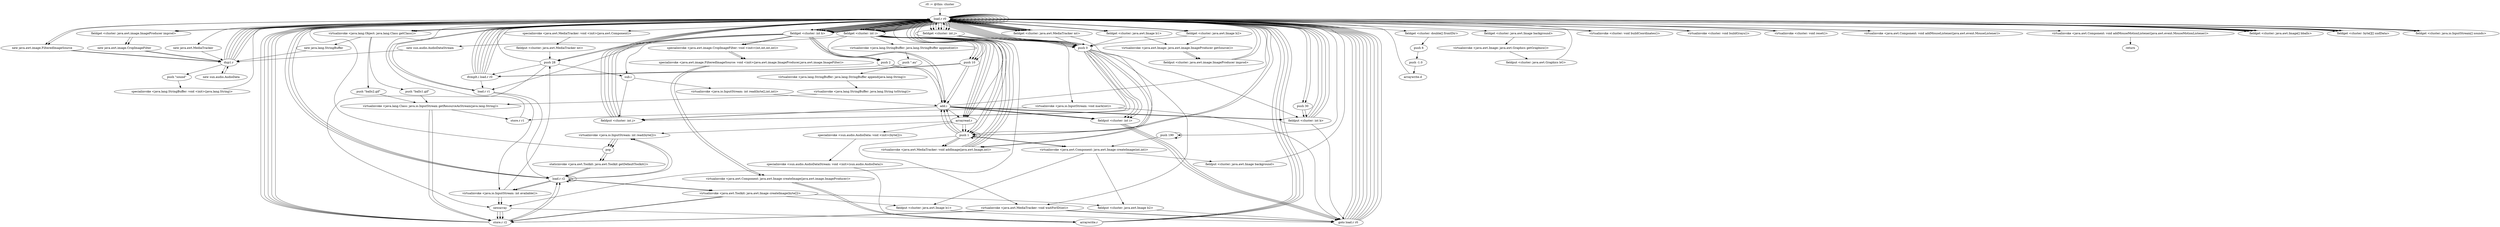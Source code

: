 digraph "" {
    "r0 := @this: cluster"
    "load.r r0"
    "r0 := @this: cluster"->"load.r r0";
    "new java.awt.MediaTracker"
    "load.r r0"->"new java.awt.MediaTracker";
    "dup1.r"
    "new java.awt.MediaTracker"->"dup1.r";
    "dup1.r"->"load.r r0";
    "specialinvoke <java.awt.MediaTracker: void <init>(java.awt.Component)>"
    "load.r r0"->"specialinvoke <java.awt.MediaTracker: void <init>(java.awt.Component)>";
    "fieldput <cluster: java.awt.MediaTracker mt>"
    "specialinvoke <java.awt.MediaTracker: void <init>(java.awt.Component)>"->"fieldput <cluster: java.awt.MediaTracker mt>";
    "push 28"
    "fieldput <cluster: java.awt.MediaTracker mt>"->"push 28";
    "newarray"
    "push 28"->"newarray";
    "store.r r2"
    "newarray"->"store.r r2";
    "store.r r2"->"load.r r0";
    "push 0"
    "load.r r0"->"push 0";
    "fieldput <cluster: int i>"
    "push 0"->"fieldput <cluster: int i>";
    "goto load.r r0"
    "fieldput <cluster: int i>"->"goto load.r r0";
    "goto load.r r0"->"load.r r0";
    "fieldget <cluster: int i>"
    "load.r r0"->"fieldget <cluster: int i>";
    "push 2"
    "fieldget <cluster: int i>"->"push 2";
    "ifcmplt.i load.r r0"
    "push 2"->"ifcmplt.i load.r r0";
    "ifcmplt.i load.r r0"->"load.r r0";
    "virtualinvoke <java.lang.Object: java.lang.Class getClass()>"
    "load.r r0"->"virtualinvoke <java.lang.Object: java.lang.Class getClass()>";
    "push \"balls1.gif\""
    "virtualinvoke <java.lang.Object: java.lang.Class getClass()>"->"push \"balls1.gif\"";
    "virtualinvoke <java.lang.Class: java.io.InputStream getResourceAsStream(java.lang.String)>"
    "push \"balls1.gif\""->"virtualinvoke <java.lang.Class: java.io.InputStream getResourceAsStream(java.lang.String)>";
    "virtualinvoke <java.lang.Class: java.io.InputStream getResourceAsStream(java.lang.String)>"->"store.r r2";
    "store.r r2"->"load.r r0";
    "load.r r2"
    "load.r r0"->"load.r r2";
    "load.r r2"->"load.r r2";
    "virtualinvoke <java.io.InputStream: int available()>"
    "load.r r2"->"virtualinvoke <java.io.InputStream: int available()>";
    "virtualinvoke <java.io.InputStream: int available()>"->"newarray";
    "newarray"->"store.r r2";
    "store.r r2"->"load.r r2";
    "virtualinvoke <java.io.InputStream: int read(byte[])>"
    "load.r r2"->"virtualinvoke <java.io.InputStream: int read(byte[])>";
    "pop"
    "virtualinvoke <java.io.InputStream: int read(byte[])>"->"pop";
    "staticinvoke <java.awt.Toolkit: java.awt.Toolkit getDefaultToolkit()>"
    "pop"->"staticinvoke <java.awt.Toolkit: java.awt.Toolkit getDefaultToolkit()>";
    "staticinvoke <java.awt.Toolkit: java.awt.Toolkit getDefaultToolkit()>"->"load.r r2";
    "virtualinvoke <java.awt.Toolkit: java.awt.Image createImage(byte[])>"
    "load.r r2"->"virtualinvoke <java.awt.Toolkit: java.awt.Image createImage(byte[])>";
    "fieldput <cluster: java.awt.Image b1>"
    "virtualinvoke <java.awt.Toolkit: java.awt.Image createImage(byte[])>"->"fieldput <cluster: java.awt.Image b1>";
    "fieldput <cluster: java.awt.Image b1>"->"goto load.r r0";
    "goto load.r r0"->"load.r r0";
    "fieldget <cluster: java.awt.MediaTracker mt>"
    "load.r r0"->"fieldget <cluster: java.awt.MediaTracker mt>";
    "fieldget <cluster: java.awt.MediaTracker mt>"->"load.r r0";
    "fieldget <cluster: java.awt.Image b1>"
    "load.r r0"->"fieldget <cluster: java.awt.Image b1>";
    "fieldget <cluster: java.awt.Image b1>"->"push 0";
    "virtualinvoke <java.awt.MediaTracker: void addImage(java.awt.Image,int)>"
    "push 0"->"virtualinvoke <java.awt.MediaTracker: void addImage(java.awt.Image,int)>";
    "virtualinvoke <java.awt.MediaTracker: void addImage(java.awt.Image,int)>"->"load.r r0";
    "load.r r0"->"virtualinvoke <java.lang.Object: java.lang.Class getClass()>";
    "push \"balls2.gif\""
    "virtualinvoke <java.lang.Object: java.lang.Class getClass()>"->"push \"balls2.gif\"";
    "push \"balls2.gif\""->"virtualinvoke <java.lang.Class: java.io.InputStream getResourceAsStream(java.lang.String)>";
    "virtualinvoke <java.lang.Class: java.io.InputStream getResourceAsStream(java.lang.String)>"->"store.r r2";
    "store.r r2"->"load.r r0";
    "load.r r0"->"load.r r2";
    "load.r r2"->"load.r r2";
    "load.r r2"->"virtualinvoke <java.io.InputStream: int available()>";
    "virtualinvoke <java.io.InputStream: int available()>"->"newarray";
    "newarray"->"store.r r2";
    "store.r r2"->"load.r r2";
    "load.r r2"->"virtualinvoke <java.io.InputStream: int read(byte[])>";
    "virtualinvoke <java.io.InputStream: int read(byte[])>"->"pop";
    "pop"->"staticinvoke <java.awt.Toolkit: java.awt.Toolkit getDefaultToolkit()>";
    "staticinvoke <java.awt.Toolkit: java.awt.Toolkit getDefaultToolkit()>"->"load.r r2";
    "load.r r2"->"virtualinvoke <java.awt.Toolkit: java.awt.Image createImage(byte[])>";
    "fieldput <cluster: java.awt.Image b2>"
    "virtualinvoke <java.awt.Toolkit: java.awt.Image createImage(byte[])>"->"fieldput <cluster: java.awt.Image b2>";
    "fieldput <cluster: java.awt.Image b2>"->"goto load.r r0";
    "goto load.r r0"->"load.r r0";
    "load.r r0"->"fieldget <cluster: java.awt.MediaTracker mt>";
    "fieldget <cluster: java.awt.MediaTracker mt>"->"load.r r0";
    "fieldget <cluster: java.awt.Image b2>"
    "load.r r0"->"fieldget <cluster: java.awt.Image b2>";
    "fieldget <cluster: java.awt.Image b2>"->"push 0";
    "push 0"->"virtualinvoke <java.awt.MediaTracker: void addImage(java.awt.Image,int)>";
    "virtualinvoke <java.awt.MediaTracker: void addImage(java.awt.Image,int)>"->"load.r r0";
    "load.r r0"->"fieldget <cluster: java.awt.MediaTracker mt>";
    "fieldget <cluster: java.awt.MediaTracker mt>"->"push 0";
    "virtualinvoke <java.awt.MediaTracker: void waitForID(int)>"
    "push 0"->"virtualinvoke <java.awt.MediaTracker: void waitForID(int)>";
    "virtualinvoke <java.awt.MediaTracker: void waitForID(int)>"->"goto load.r r0";
    "goto load.r r0"->"load.r r0";
    "load.r r0"->"load.r r0";
    "load.r r0"->"fieldget <cluster: java.awt.Image b1>";
    "virtualinvoke <java.awt.Image: java.awt.image.ImageProducer getSource()>"
    "fieldget <cluster: java.awt.Image b1>"->"virtualinvoke <java.awt.Image: java.awt.image.ImageProducer getSource()>";
    "fieldput <cluster: java.awt.image.ImageProducer improd>"
    "virtualinvoke <java.awt.Image: java.awt.image.ImageProducer getSource()>"->"fieldput <cluster: java.awt.image.ImageProducer improd>";
    "fieldput <cluster: java.awt.image.ImageProducer improd>"->"load.r r0";
    "load.r r0"->"push 0";
    "fieldput <cluster: int j>"
    "push 0"->"fieldput <cluster: int j>";
    "fieldput <cluster: int j>"->"load.r r0";
    "push 30"
    "load.r r0"->"push 30";
    "fieldput <cluster: int k>"
    "push 30"->"fieldput <cluster: int k>";
    "fieldput <cluster: int k>"->"load.r r0";
    "load.r r0"->"push 0";
    "push 0"->"fieldput <cluster: int i>";
    "fieldput <cluster: int i>"->"goto load.r r0";
    "goto load.r r0"->"load.r r0";
    "load.r r0"->"fieldget <cluster: int i>";
    "push 10"
    "fieldget <cluster: int i>"->"push 10";
    "push 10"->"ifcmplt.i load.r r0";
    "ifcmplt.i load.r r0"->"load.r r0";
    "load.r r0"->"load.r r0";
    "load.r r0"->"fieldget <cluster: java.awt.Image b2>";
    "fieldget <cluster: java.awt.Image b2>"->"virtualinvoke <java.awt.Image: java.awt.image.ImageProducer getSource()>";
    "virtualinvoke <java.awt.Image: java.awt.image.ImageProducer getSource()>"->"fieldput <cluster: java.awt.image.ImageProducer improd>";
    "fieldput <cluster: java.awt.image.ImageProducer improd>"->"load.r r0";
    "load.r r0"->"push 0";
    "push 0"->"fieldput <cluster: int j>";
    "fieldput <cluster: int j>"->"load.r r0";
    "load.r r0"->"push 30";
    "push 30"->"fieldput <cluster: int k>";
    "fieldput <cluster: int k>"->"load.r r0";
    "load.r r0"->"push 0";
    "push 0"->"fieldput <cluster: int i>";
    "fieldput <cluster: int i>"->"goto load.r r0";
    "goto load.r r0"->"load.r r0";
    "load.r r0"->"fieldget <cluster: int i>";
    "fieldget <cluster: int i>"->"push 10";
    "push 10"->"ifcmplt.i load.r r0";
    "ifcmplt.i load.r r0"->"load.r r0";
    "load.r r0"->"fieldget <cluster: java.awt.MediaTracker mt>";
    "push 1"
    "fieldget <cluster: java.awt.MediaTracker mt>"->"push 1";
    "push 1"->"virtualinvoke <java.awt.MediaTracker: void waitForID(int)>";
    "virtualinvoke <java.awt.MediaTracker: void waitForID(int)>"->"goto load.r r0";
    "goto load.r r0"->"load.r r0";
    "fieldget <cluster: double[] frontDir>"
    "load.r r0"->"fieldget <cluster: double[] frontDir>";
    "push 6"
    "fieldget <cluster: double[] frontDir>"->"push 6";
    "push -1.0"
    "push 6"->"push -1.0";
    "arraywrite.d"
    "push -1.0"->"arraywrite.d";
    "arraywrite.d"->"load.r r0";
    "load.r r0"->"load.r r0";
    "push 190"
    "load.r r0"->"push 190";
    "push 190"->"push 190";
    "virtualinvoke <java.awt.Component: java.awt.Image createImage(int,int)>"
    "push 190"->"virtualinvoke <java.awt.Component: java.awt.Image createImage(int,int)>";
    "fieldput <cluster: java.awt.Image background>"
    "virtualinvoke <java.awt.Component: java.awt.Image createImage(int,int)>"->"fieldput <cluster: java.awt.Image background>";
    "fieldput <cluster: java.awt.Image background>"->"load.r r0";
    "load.r r0"->"load.r r0";
    "fieldget <cluster: java.awt.Image background>"
    "load.r r0"->"fieldget <cluster: java.awt.Image background>";
    "virtualinvoke <java.awt.Image: java.awt.Graphics getGraphics()>"
    "fieldget <cluster: java.awt.Image background>"->"virtualinvoke <java.awt.Image: java.awt.Graphics getGraphics()>";
    "fieldput <cluster: java.awt.Graphics bG>"
    "virtualinvoke <java.awt.Image: java.awt.Graphics getGraphics()>"->"fieldput <cluster: java.awt.Graphics bG>";
    "fieldput <cluster: java.awt.Graphics bG>"->"load.r r0";
    "virtualinvoke <cluster: void buildCoordinates()>"
    "load.r r0"->"virtualinvoke <cluster: void buildCoordinates()>";
    "virtualinvoke <cluster: void buildCoordinates()>"->"load.r r0";
    "virtualinvoke <cluster: void buildGrays()>"
    "load.r r0"->"virtualinvoke <cluster: void buildGrays()>";
    "virtualinvoke <cluster: void buildGrays()>"->"load.r r0";
    "virtualinvoke <cluster: void reset()>"
    "load.r r0"->"virtualinvoke <cluster: void reset()>";
    "virtualinvoke <cluster: void reset()>"->"load.r r0";
    "load.r r0"->"load.r r0";
    "virtualinvoke <java.awt.Component: void addMouseListener(java.awt.event.MouseListener)>"
    "load.r r0"->"virtualinvoke <java.awt.Component: void addMouseListener(java.awt.event.MouseListener)>";
    "virtualinvoke <java.awt.Component: void addMouseListener(java.awt.event.MouseListener)>"->"load.r r0";
    "load.r r0"->"load.r r0";
    "virtualinvoke <java.awt.Component: void addMouseMotionListener(java.awt.event.MouseMotionListener)>"
    "load.r r0"->"virtualinvoke <java.awt.Component: void addMouseMotionListener(java.awt.event.MouseMotionListener)>";
    "return"
    "virtualinvoke <java.awt.Component: void addMouseMotionListener(java.awt.event.MouseMotionListener)>"->"return";
    "virtualinvoke <java.awt.MediaTracker: void waitForID(int)>"->"store.r r2";
    "ifcmplt.i load.r r0"->"load.r r0";
    "fieldget <cluster: java.awt.Image[] bballs>"
    "load.r r0"->"fieldget <cluster: java.awt.Image[] bballs>";
    "fieldget <cluster: java.awt.Image[] bballs>"->"load.r r0";
    "load.r r0"->"fieldget <cluster: int i>";
    "fieldget <cluster: int i>"->"push 10";
    "add.i"
    "push 10"->"add.i";
    "add.i"->"load.r r0";
    "new java.awt.image.FilteredImageSource"
    "load.r r0"->"new java.awt.image.FilteredImageSource";
    "new java.awt.image.FilteredImageSource"->"dup1.r";
    "dup1.r"->"load.r r0";
    "fieldget <cluster: java.awt.image.ImageProducer improd>"
    "load.r r0"->"fieldget <cluster: java.awt.image.ImageProducer improd>";
    "new java.awt.image.CropImageFilter"
    "fieldget <cluster: java.awt.image.ImageProducer improd>"->"new java.awt.image.CropImageFilter";
    "new java.awt.image.CropImageFilter"->"dup1.r";
    "dup1.r"->"load.r r0";
    "fieldget <cluster: int j>"
    "load.r r0"->"fieldget <cluster: int j>";
    "fieldget <cluster: int j>"->"push 0";
    "push 0"->"load.r r0";
    "fieldget <cluster: int k>"
    "load.r r0"->"fieldget <cluster: int k>";
    "fieldget <cluster: int k>"->"load.r r0";
    "load.r r0"->"fieldget <cluster: int k>";
    "specialinvoke <java.awt.image.CropImageFilter: void <init>(int,int,int,int)>"
    "fieldget <cluster: int k>"->"specialinvoke <java.awt.image.CropImageFilter: void <init>(int,int,int,int)>";
    "specialinvoke <java.awt.image.FilteredImageSource: void <init>(java.awt.image.ImageProducer,java.awt.image.ImageFilter)>"
    "specialinvoke <java.awt.image.CropImageFilter: void <init>(int,int,int,int)>"->"specialinvoke <java.awt.image.FilteredImageSource: void <init>(java.awt.image.ImageProducer,java.awt.image.ImageFilter)>";
    "virtualinvoke <java.awt.Component: java.awt.Image createImage(java.awt.image.ImageProducer)>"
    "specialinvoke <java.awt.image.FilteredImageSource: void <init>(java.awt.image.ImageProducer,java.awt.image.ImageFilter)>"->"virtualinvoke <java.awt.Component: java.awt.Image createImage(java.awt.image.ImageProducer)>";
    "arraywrite.r"
    "virtualinvoke <java.awt.Component: java.awt.Image createImage(java.awt.image.ImageProducer)>"->"arraywrite.r";
    "arraywrite.r"->"load.r r0";
    "load.r r0"->"fieldget <cluster: java.awt.MediaTracker mt>";
    "fieldget <cluster: java.awt.MediaTracker mt>"->"load.r r0";
    "load.r r0"->"fieldget <cluster: java.awt.Image[] bballs>";
    "fieldget <cluster: java.awt.Image[] bballs>"->"load.r r0";
    "load.r r0"->"fieldget <cluster: int i>";
    "fieldget <cluster: int i>"->"push 10";
    "push 10"->"add.i";
    "arrayread.r"
    "add.i"->"arrayread.r";
    "arrayread.r"->"push 1";
    "push 1"->"virtualinvoke <java.awt.MediaTracker: void addImage(java.awt.Image,int)>";
    "virtualinvoke <java.awt.MediaTracker: void addImage(java.awt.Image,int)>"->"load.r r0";
    "load.r r0"->"load.r r0";
    "load.r r0"->"fieldget <cluster: int j>";
    "fieldget <cluster: int j>"->"load.r r0";
    "load.r r0"->"fieldget <cluster: int k>";
    "fieldget <cluster: int k>"->"add.i";
    "add.i"->"fieldput <cluster: int j>";
    "fieldput <cluster: int j>"->"load.r r0";
    "load.r r0"->"load.r r0";
    "load.r r0"->"fieldget <cluster: int k>";
    "fieldget <cluster: int k>"->"push 2";
    "push 2"->"add.i";
    "add.i"->"fieldput <cluster: int k>";
    "fieldput <cluster: int k>"->"load.r r0";
    "load.r r0"->"load.r r0";
    "load.r r0"->"fieldget <cluster: int i>";
    "fieldget <cluster: int i>"->"push 1";
    "push 1"->"add.i";
    "add.i"->"fieldput <cluster: int i>";
    "ifcmplt.i load.r r0"->"load.r r0";
    "load.r r0"->"fieldget <cluster: java.awt.Image[] bballs>";
    "fieldget <cluster: java.awt.Image[] bballs>"->"load.r r0";
    "load.r r0"->"fieldget <cluster: int i>";
    "fieldget <cluster: int i>"->"load.r r0";
    "load.r r0"->"new java.awt.image.FilteredImageSource";
    "new java.awt.image.FilteredImageSource"->"dup1.r";
    "dup1.r"->"load.r r0";
    "load.r r0"->"fieldget <cluster: java.awt.image.ImageProducer improd>";
    "fieldget <cluster: java.awt.image.ImageProducer improd>"->"new java.awt.image.CropImageFilter";
    "new java.awt.image.CropImageFilter"->"dup1.r";
    "dup1.r"->"load.r r0";
    "load.r r0"->"fieldget <cluster: int j>";
    "fieldget <cluster: int j>"->"push 0";
    "push 0"->"load.r r0";
    "load.r r0"->"fieldget <cluster: int k>";
    "fieldget <cluster: int k>"->"load.r r0";
    "load.r r0"->"fieldget <cluster: int k>";
    "fieldget <cluster: int k>"->"specialinvoke <java.awt.image.CropImageFilter: void <init>(int,int,int,int)>";
    "specialinvoke <java.awt.image.CropImageFilter: void <init>(int,int,int,int)>"->"specialinvoke <java.awt.image.FilteredImageSource: void <init>(java.awt.image.ImageProducer,java.awt.image.ImageFilter)>";
    "specialinvoke <java.awt.image.FilteredImageSource: void <init>(java.awt.image.ImageProducer,java.awt.image.ImageFilter)>"->"virtualinvoke <java.awt.Component: java.awt.Image createImage(java.awt.image.ImageProducer)>";
    "virtualinvoke <java.awt.Component: java.awt.Image createImage(java.awt.image.ImageProducer)>"->"arraywrite.r";
    "arraywrite.r"->"load.r r0";
    "load.r r0"->"fieldget <cluster: java.awt.MediaTracker mt>";
    "fieldget <cluster: java.awt.MediaTracker mt>"->"load.r r0";
    "load.r r0"->"fieldget <cluster: java.awt.Image[] bballs>";
    "fieldget <cluster: java.awt.Image[] bballs>"->"load.r r0";
    "load.r r0"->"fieldget <cluster: int i>";
    "fieldget <cluster: int i>"->"arrayread.r";
    "arrayread.r"->"push 1";
    "push 1"->"virtualinvoke <java.awt.MediaTracker: void addImage(java.awt.Image,int)>";
    "virtualinvoke <java.awt.MediaTracker: void addImage(java.awt.Image,int)>"->"load.r r0";
    "load.r r0"->"load.r r0";
    "load.r r0"->"fieldget <cluster: int j>";
    "fieldget <cluster: int j>"->"load.r r0";
    "load.r r0"->"fieldget <cluster: int k>";
    "fieldget <cluster: int k>"->"add.i";
    "add.i"->"fieldput <cluster: int j>";
    "fieldput <cluster: int j>"->"load.r r0";
    "load.r r0"->"load.r r0";
    "load.r r0"->"fieldget <cluster: int k>";
    "fieldget <cluster: int k>"->"push 2";
    "push 2"->"add.i";
    "add.i"->"fieldput <cluster: int k>";
    "fieldput <cluster: int k>"->"load.r r0";
    "load.r r0"->"load.r r0";
    "load.r r0"->"fieldget <cluster: int i>";
    "fieldget <cluster: int i>"->"push 1";
    "push 1"->"add.i";
    "add.i"->"fieldput <cluster: int i>";
    "virtualinvoke <java.awt.MediaTracker: void waitForID(int)>"->"store.r r2";
    "virtualinvoke <java.awt.Toolkit: java.awt.Image createImage(byte[])>"->"store.r r2";
    "store.r r2"->"load.r r0";
    "load.r r0"->"load.r r0";
    "load.r r0"->"push 1";
    "push 1"->"push 1";
    "push 1"->"virtualinvoke <java.awt.Component: java.awt.Image createImage(int,int)>";
    "virtualinvoke <java.awt.Component: java.awt.Image createImage(int,int)>"->"fieldput <cluster: java.awt.Image b2>";
    "virtualinvoke <java.awt.Toolkit: java.awt.Image createImage(byte[])>"->"store.r r2";
    "store.r r2"->"load.r r0";
    "load.r r0"->"load.r r0";
    "load.r r0"->"push 1";
    "push 1"->"push 1";
    "push 1"->"virtualinvoke <java.awt.Component: java.awt.Image createImage(int,int)>";
    "virtualinvoke <java.awt.Component: java.awt.Image createImage(int,int)>"->"fieldput <cluster: java.awt.Image b1>";
    "ifcmplt.i load.r r0"->"load.r r0";
    "load.r r0"->"virtualinvoke <java.lang.Object: java.lang.Class getClass()>";
    "new java.lang.StringBuffer"
    "virtualinvoke <java.lang.Object: java.lang.Class getClass()>"->"new java.lang.StringBuffer";
    "new java.lang.StringBuffer"->"dup1.r";
    "push \"sound\""
    "dup1.r"->"push \"sound\"";
    "specialinvoke <java.lang.StringBuffer: void <init>(java.lang.String)>"
    "push \"sound\""->"specialinvoke <java.lang.StringBuffer: void <init>(java.lang.String)>";
    "specialinvoke <java.lang.StringBuffer: void <init>(java.lang.String)>"->"load.r r0";
    "load.r r0"->"fieldget <cluster: int i>";
    "virtualinvoke <java.lang.StringBuffer: java.lang.StringBuffer append(int)>"
    "fieldget <cluster: int i>"->"virtualinvoke <java.lang.StringBuffer: java.lang.StringBuffer append(int)>";
    "push \".au\""
    "virtualinvoke <java.lang.StringBuffer: java.lang.StringBuffer append(int)>"->"push \".au\"";
    "virtualinvoke <java.lang.StringBuffer: java.lang.StringBuffer append(java.lang.String)>"
    "push \".au\""->"virtualinvoke <java.lang.StringBuffer: java.lang.StringBuffer append(java.lang.String)>";
    "virtualinvoke <java.lang.StringBuffer: java.lang.String toString()>"
    "virtualinvoke <java.lang.StringBuffer: java.lang.StringBuffer append(java.lang.String)>"->"virtualinvoke <java.lang.StringBuffer: java.lang.String toString()>";
    "virtualinvoke <java.lang.StringBuffer: java.lang.String toString()>"->"virtualinvoke <java.lang.Class: java.io.InputStream getResourceAsStream(java.lang.String)>";
    "store.r r1"
    "virtualinvoke <java.lang.Class: java.io.InputStream getResourceAsStream(java.lang.String)>"->"store.r r1";
    "store.r r1"->"load.r r0";
    "load.r r1"
    "load.r r0"->"load.r r1";
    "load.r r1"->"virtualinvoke <java.io.InputStream: int available()>";
    "virtualinvoke <java.io.InputStream: int available()>"->"push 28";
    "sub.i"
    "push 28"->"sub.i";
    "sub.i"->"fieldput <cluster: int j>";
    "fieldput <cluster: int j>"->"load.r r0";
    "fieldget <cluster: byte[][] sndData>"
    "load.r r0"->"fieldget <cluster: byte[][] sndData>";
    "fieldget <cluster: byte[][] sndData>"->"load.r r0";
    "load.r r0"->"fieldget <cluster: int i>";
    "fieldget <cluster: int i>"->"load.r r0";
    "load.r r0"->"fieldget <cluster: int j>";
    "fieldget <cluster: int j>"->"newarray";
    "newarray"->"arraywrite.r";
    "arraywrite.r"->"load.r r0";
    "load.r r0"->"push 0";
    "push 0"->"fieldput <cluster: int k>";
    "fieldput <cluster: int k>"->"goto load.r r0";
    "goto load.r r0"->"load.r r0";
    "load.r r0"->"fieldget <cluster: int k>";
    "fieldget <cluster: int k>"->"push 28";
    "push 28"->"ifcmplt.i load.r r0";
    "ifcmplt.i load.r r0"->"load.r r1";
    "load.r r1"->"load.r r0";
    "load.r r0"->"fieldget <cluster: byte[][] sndData>";
    "fieldget <cluster: byte[][] sndData>"->"load.r r0";
    "load.r r0"->"fieldget <cluster: int i>";
    "fieldget <cluster: int i>"->"arrayread.r";
    "arrayread.r"->"virtualinvoke <java.io.InputStream: int read(byte[])>";
    "virtualinvoke <java.io.InputStream: int read(byte[])>"->"pop";
    "pop"->"load.r r0";
    "fieldget <cluster: java.io.InputStream[] sounds>"
    "load.r r0"->"fieldget <cluster: java.io.InputStream[] sounds>";
    "fieldget <cluster: java.io.InputStream[] sounds>"->"load.r r0";
    "load.r r0"->"fieldget <cluster: int i>";
    "new sun.audio.AudioDataStream"
    "fieldget <cluster: int i>"->"new sun.audio.AudioDataStream";
    "new sun.audio.AudioDataStream"->"dup1.r";
    "new sun.audio.AudioData"
    "dup1.r"->"new sun.audio.AudioData";
    "new sun.audio.AudioData"->"dup1.r";
    "dup1.r"->"load.r r0";
    "load.r r0"->"fieldget <cluster: byte[][] sndData>";
    "fieldget <cluster: byte[][] sndData>"->"load.r r0";
    "load.r r0"->"fieldget <cluster: int i>";
    "fieldget <cluster: int i>"->"arrayread.r";
    "specialinvoke <sun.audio.AudioData: void <init>(byte[])>"
    "arrayread.r"->"specialinvoke <sun.audio.AudioData: void <init>(byte[])>";
    "specialinvoke <sun.audio.AudioDataStream: void <init>(sun.audio.AudioData)>"
    "specialinvoke <sun.audio.AudioData: void <init>(byte[])>"->"specialinvoke <sun.audio.AudioDataStream: void <init>(sun.audio.AudioData)>";
    "specialinvoke <sun.audio.AudioDataStream: void <init>(sun.audio.AudioData)>"->"arraywrite.r";
    "arraywrite.r"->"load.r r0";
    "load.r r0"->"fieldget <cluster: java.io.InputStream[] sounds>";
    "fieldget <cluster: java.io.InputStream[] sounds>"->"load.r r0";
    "load.r r0"->"fieldget <cluster: int i>";
    "fieldget <cluster: int i>"->"arrayread.r";
    "arrayread.r"->"load.r r0";
    "load.r r0"->"fieldget <cluster: int j>";
    "virtualinvoke <java.io.InputStream: void mark(int)>"
    "fieldget <cluster: int j>"->"virtualinvoke <java.io.InputStream: void mark(int)>";
    "virtualinvoke <java.io.InputStream: void mark(int)>"->"goto load.r r0";
    "goto load.r r0"->"load.r r0";
    "load.r r0"->"load.r r0";
    "load.r r0"->"fieldget <cluster: int i>";
    "fieldget <cluster: int i>"->"push 1";
    "push 1"->"add.i";
    "add.i"->"fieldput <cluster: int i>";
    "virtualinvoke <java.io.InputStream: void mark(int)>"->"store.r r1";
    "ifcmplt.i load.r r0"->"load.r r0";
    "load.r r0"->"load.r r0";
    "load.r r0"->"fieldget <cluster: int k>";
    "fieldget <cluster: int k>"->"load.r r1";
    "load.r r1"->"load.r r2";
    "load.r r2"->"load.r r0";
    "load.r r0"->"fieldget <cluster: int k>";
    "fieldget <cluster: int k>"->"push 28";
    "push 28"->"load.r r0";
    "load.r r0"->"fieldget <cluster: int k>";
    "fieldget <cluster: int k>"->"sub.i";
    "virtualinvoke <java.io.InputStream: int read(byte[],int,int)>"
    "sub.i"->"virtualinvoke <java.io.InputStream: int read(byte[],int,int)>";
    "virtualinvoke <java.io.InputStream: int read(byte[],int,int)>"->"add.i";
    "add.i"->"fieldput <cluster: int k>";
}
